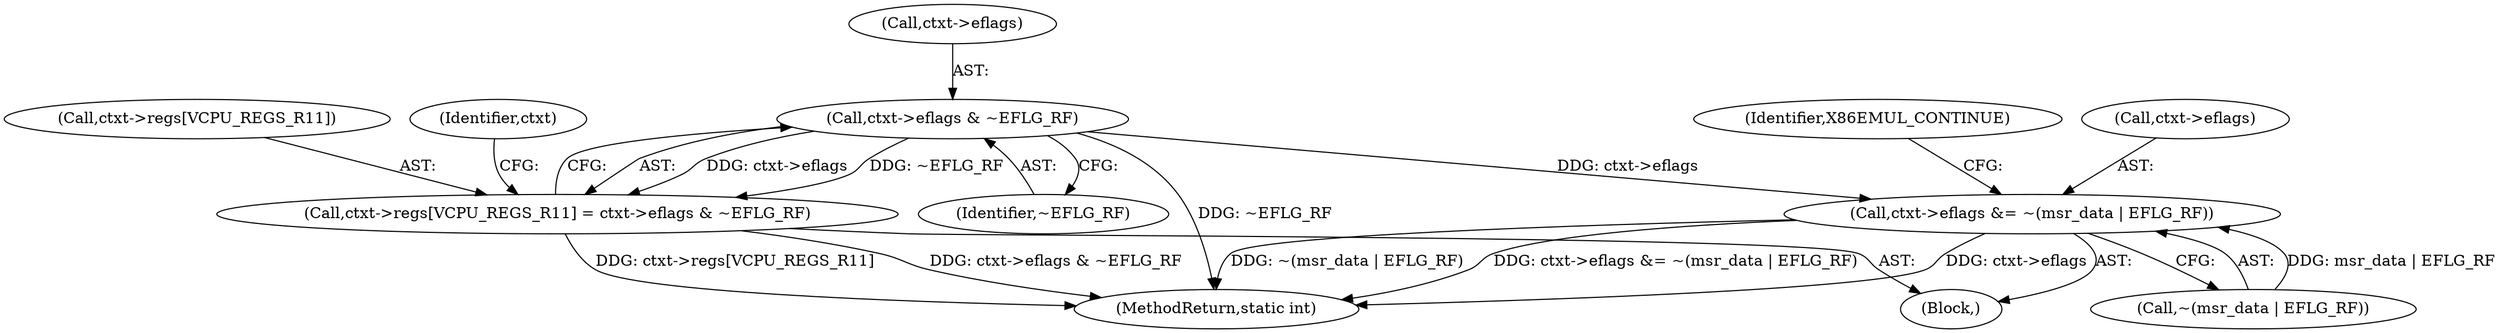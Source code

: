 digraph "0_linux_c2226fc9e87ba3da060e47333657cd6616652b84@pointer" {
"1000232" [label="(Call,ctxt->eflags & ~EFLG_RF)"];
"1000226" [label="(Call,ctxt->regs[VCPU_REGS_R11] = ctxt->eflags & ~EFLG_RF)"];
"1000259" [label="(Call,ctxt->eflags &= ~(msr_data | EFLG_RF))"];
"1000232" [label="(Call,ctxt->eflags & ~EFLG_RF)"];
"1000263" [label="(Call,~(msr_data | EFLG_RF))"];
"1000292" [label="(Identifier,X86EMUL_CONTINUE)"];
"1000225" [label="(Block,)"];
"1000238" [label="(Identifier,ctxt)"];
"1000293" [label="(MethodReturn,static int)"];
"1000259" [label="(Call,ctxt->eflags &= ~(msr_data | EFLG_RF))"];
"1000227" [label="(Call,ctxt->regs[VCPU_REGS_R11])"];
"1000226" [label="(Call,ctxt->regs[VCPU_REGS_R11] = ctxt->eflags & ~EFLG_RF)"];
"1000260" [label="(Call,ctxt->eflags)"];
"1000233" [label="(Call,ctxt->eflags)"];
"1000236" [label="(Identifier,~EFLG_RF)"];
"1000232" -> "1000226"  [label="AST: "];
"1000232" -> "1000236"  [label="CFG: "];
"1000233" -> "1000232"  [label="AST: "];
"1000236" -> "1000232"  [label="AST: "];
"1000226" -> "1000232"  [label="CFG: "];
"1000232" -> "1000293"  [label="DDG: ~EFLG_RF"];
"1000232" -> "1000226"  [label="DDG: ctxt->eflags"];
"1000232" -> "1000226"  [label="DDG: ~EFLG_RF"];
"1000232" -> "1000259"  [label="DDG: ctxt->eflags"];
"1000226" -> "1000225"  [label="AST: "];
"1000227" -> "1000226"  [label="AST: "];
"1000238" -> "1000226"  [label="CFG: "];
"1000226" -> "1000293"  [label="DDG: ctxt->eflags & ~EFLG_RF"];
"1000226" -> "1000293"  [label="DDG: ctxt->regs[VCPU_REGS_R11]"];
"1000259" -> "1000225"  [label="AST: "];
"1000259" -> "1000263"  [label="CFG: "];
"1000260" -> "1000259"  [label="AST: "];
"1000263" -> "1000259"  [label="AST: "];
"1000292" -> "1000259"  [label="CFG: "];
"1000259" -> "1000293"  [label="DDG: ctxt->eflags &= ~(msr_data | EFLG_RF)"];
"1000259" -> "1000293"  [label="DDG: ctxt->eflags"];
"1000259" -> "1000293"  [label="DDG: ~(msr_data | EFLG_RF)"];
"1000263" -> "1000259"  [label="DDG: msr_data | EFLG_RF"];
}
